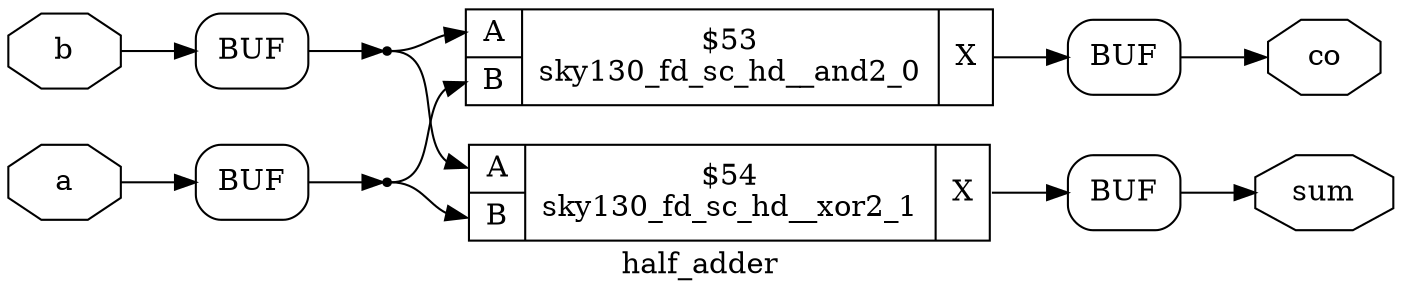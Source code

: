 digraph "half_adder" {
label="half_adder";
rankdir="LR";
remincross=true;
n6 [ shape=octagon, label="a", color="black", fontcolor="black" ];
n7 [ shape=octagon, label="b", color="black", fontcolor="black" ];
n8 [ shape=octagon, label="co", color="black", fontcolor="black" ];
n9 [ shape=octagon, label="sum", color="black", fontcolor="black" ];
c13 [ shape=record, label="{{<p10> A|<p11> B}|$53\nsky130_fd_sc_hd__and2_0|{<p12> X}}" ];
c14 [ shape=record, label="{{<p10> A|<p11> B}|$54\nsky130_fd_sc_hd__xor2_1|{<p12> X}}" ];
x0 [shape=box, style=rounded, label="BUF"];
x1 [shape=box, style=rounded, label="BUF"];
x2 [shape=box, style=rounded, label="BUF"];
x3 [shape=box, style=rounded, label="BUF"];
n2 [ shape=point ];
x0:e:e -> n2:w [color="black", label=""];
n2:e -> c13:p10:w [color="black", label=""];
n2:e -> c14:p10:w [color="black", label=""];
n3 [ shape=point ];
x1:e:e -> n3:w [color="black", label=""];
n3:e -> c13:p11:w [color="black", label=""];
n3:e -> c14:p11:w [color="black", label=""];
c14:p12:e -> x2:w:w [color="black", label=""];
c13:p12:e -> x3:w:w [color="black", label=""];
n6:e -> x1:w:w [color="black", label=""];
n7:e -> x0:w:w [color="black", label=""];
x3:e:e -> n8:w [color="black", label=""];
x2:e:e -> n9:w [color="black", label=""];
}
